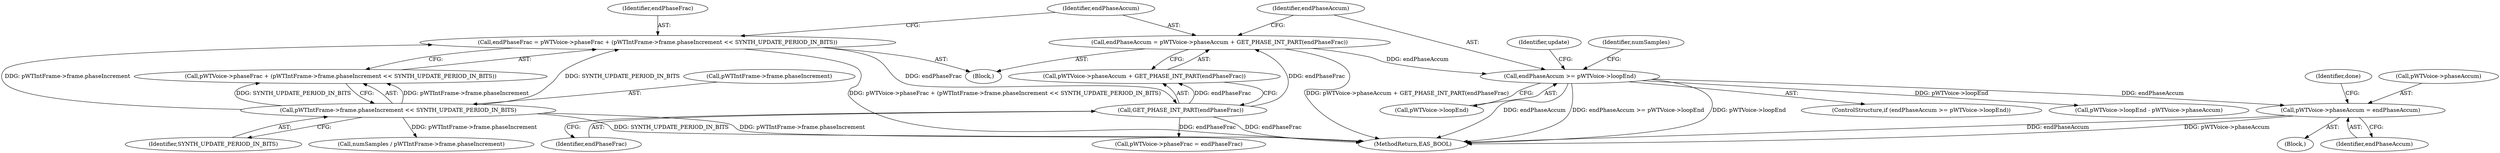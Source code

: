 digraph "0_Android_3ac044334c3ff6a61cb4238ff3ddaf17c7efcf49_5@pointer" {
"1000221" [label="(Call,pWTVoice->phaseAccum = endPhaseAccum)"];
"1000141" [label="(Call,endPhaseAccum >= pWTVoice->loopEnd)"];
"1000132" [label="(Call,endPhaseAccum = pWTVoice->phaseAccum + GET_PHASE_INT_PART(endPhaseFrac))"];
"1000138" [label="(Call,GET_PHASE_INT_PART(endPhaseFrac))"];
"1000119" [label="(Call,endPhaseFrac = pWTVoice->phaseFrac + (pWTIntFrame->frame.phaseIncrement << SYNTH_UPDATE_PERIOD_IN_BITS))"];
"1000125" [label="(Call,pWTIntFrame->frame.phaseIncrement << SYNTH_UPDATE_PERIOD_IN_BITS)"];
"1000125" [label="(Call,pWTIntFrame->frame.phaseIncrement << SYNTH_UPDATE_PERIOD_IN_BITS)"];
"1000143" [label="(Call,pWTVoice->loopEnd)"];
"1000216" [label="(Call,pWTVoice->phaseFrac = endPhaseFrac)"];
"1000131" [label="(Identifier,SYNTH_UPDATE_PERIOD_IN_BITS)"];
"1000227" [label="(Identifier,done)"];
"1000222" [label="(Call,pWTVoice->phaseAccum)"];
"1000228" [label="(MethodReturn,EAS_BOOL)"];
"1000119" [label="(Call,endPhaseFrac = pWTVoice->phaseFrac + (pWTIntFrame->frame.phaseIncrement << SYNTH_UPDATE_PERIOD_IN_BITS))"];
"1000221" [label="(Call,pWTVoice->phaseAccum = endPhaseAccum)"];
"1000134" [label="(Call,pWTVoice->phaseAccum + GET_PHASE_INT_PART(endPhaseFrac))"];
"1000133" [label="(Identifier,endPhaseAccum)"];
"1000182" [label="(Call,numSamples / pWTIntFrame->frame.phaseIncrement)"];
"1000126" [label="(Call,pWTIntFrame->frame.phaseIncrement)"];
"1000142" [label="(Identifier,endPhaseAccum)"];
"1000141" [label="(Call,endPhaseAccum >= pWTVoice->loopEnd)"];
"1000121" [label="(Call,pWTVoice->phaseFrac + (pWTIntFrame->frame.phaseIncrement << SYNTH_UPDATE_PERIOD_IN_BITS))"];
"1000214" [label="(Identifier,update)"];
"1000215" [label="(Block,)"];
"1000148" [label="(Identifier,numSamples)"];
"1000111" [label="(Block,)"];
"1000120" [label="(Identifier,endPhaseFrac)"];
"1000225" [label="(Identifier,endPhaseAccum)"];
"1000140" [label="(ControlStructure,if (endPhaseAccum >= pWTVoice->loopEnd))"];
"1000138" [label="(Call,GET_PHASE_INT_PART(endPhaseFrac))"];
"1000151" [label="(Call,pWTVoice->loopEnd - pWTVoice->phaseAccum)"];
"1000139" [label="(Identifier,endPhaseFrac)"];
"1000132" [label="(Call,endPhaseAccum = pWTVoice->phaseAccum + GET_PHASE_INT_PART(endPhaseFrac))"];
"1000221" -> "1000215"  [label="AST: "];
"1000221" -> "1000225"  [label="CFG: "];
"1000222" -> "1000221"  [label="AST: "];
"1000225" -> "1000221"  [label="AST: "];
"1000227" -> "1000221"  [label="CFG: "];
"1000221" -> "1000228"  [label="DDG: endPhaseAccum"];
"1000221" -> "1000228"  [label="DDG: pWTVoice->phaseAccum"];
"1000141" -> "1000221"  [label="DDG: endPhaseAccum"];
"1000141" -> "1000140"  [label="AST: "];
"1000141" -> "1000143"  [label="CFG: "];
"1000142" -> "1000141"  [label="AST: "];
"1000143" -> "1000141"  [label="AST: "];
"1000148" -> "1000141"  [label="CFG: "];
"1000214" -> "1000141"  [label="CFG: "];
"1000141" -> "1000228"  [label="DDG: endPhaseAccum"];
"1000141" -> "1000228"  [label="DDG: endPhaseAccum >= pWTVoice->loopEnd"];
"1000141" -> "1000228"  [label="DDG: pWTVoice->loopEnd"];
"1000132" -> "1000141"  [label="DDG: endPhaseAccum"];
"1000141" -> "1000151"  [label="DDG: pWTVoice->loopEnd"];
"1000132" -> "1000111"  [label="AST: "];
"1000132" -> "1000134"  [label="CFG: "];
"1000133" -> "1000132"  [label="AST: "];
"1000134" -> "1000132"  [label="AST: "];
"1000142" -> "1000132"  [label="CFG: "];
"1000132" -> "1000228"  [label="DDG: pWTVoice->phaseAccum + GET_PHASE_INT_PART(endPhaseFrac)"];
"1000138" -> "1000132"  [label="DDG: endPhaseFrac"];
"1000138" -> "1000134"  [label="AST: "];
"1000138" -> "1000139"  [label="CFG: "];
"1000139" -> "1000138"  [label="AST: "];
"1000134" -> "1000138"  [label="CFG: "];
"1000138" -> "1000228"  [label="DDG: endPhaseFrac"];
"1000138" -> "1000134"  [label="DDG: endPhaseFrac"];
"1000119" -> "1000138"  [label="DDG: endPhaseFrac"];
"1000138" -> "1000216"  [label="DDG: endPhaseFrac"];
"1000119" -> "1000111"  [label="AST: "];
"1000119" -> "1000121"  [label="CFG: "];
"1000120" -> "1000119"  [label="AST: "];
"1000121" -> "1000119"  [label="AST: "];
"1000133" -> "1000119"  [label="CFG: "];
"1000119" -> "1000228"  [label="DDG: pWTVoice->phaseFrac + (pWTIntFrame->frame.phaseIncrement << SYNTH_UPDATE_PERIOD_IN_BITS)"];
"1000125" -> "1000119"  [label="DDG: pWTIntFrame->frame.phaseIncrement"];
"1000125" -> "1000119"  [label="DDG: SYNTH_UPDATE_PERIOD_IN_BITS"];
"1000125" -> "1000121"  [label="AST: "];
"1000125" -> "1000131"  [label="CFG: "];
"1000126" -> "1000125"  [label="AST: "];
"1000131" -> "1000125"  [label="AST: "];
"1000121" -> "1000125"  [label="CFG: "];
"1000125" -> "1000228"  [label="DDG: pWTIntFrame->frame.phaseIncrement"];
"1000125" -> "1000228"  [label="DDG: SYNTH_UPDATE_PERIOD_IN_BITS"];
"1000125" -> "1000121"  [label="DDG: pWTIntFrame->frame.phaseIncrement"];
"1000125" -> "1000121"  [label="DDG: SYNTH_UPDATE_PERIOD_IN_BITS"];
"1000125" -> "1000182"  [label="DDG: pWTIntFrame->frame.phaseIncrement"];
}
